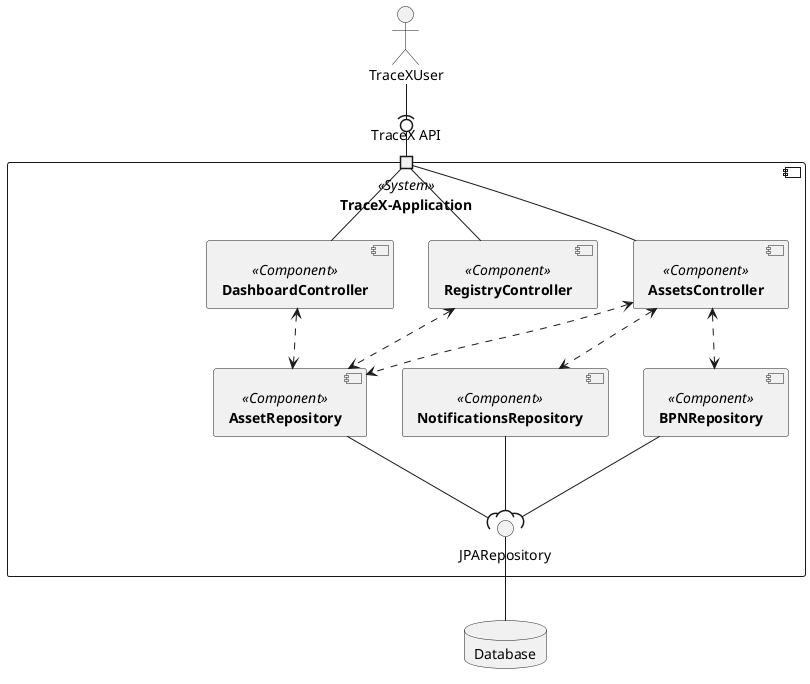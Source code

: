 @startuml
skinparam monochrome true
skinparam shadowing false

component [**TraceX-Application**] <<System>> as TraceX {
    component [**AssetsController**] <<Component>> as AssetsController
    component [**DashboardController**] <<Component>> as DashboardController
    component [**RegistryController**] <<Component>> as RegistryController

    component [**AssetRepository**] <<Component>> as AssetRepository
    component [**NotificationsRepository**] <<Component>> as NotificationsRepository
    component [**BPNRepository**] <<Component>> as BPNRepository

    port "TraceX API" as API_PORT

    () "JPARepository" as StoreInterface

    AssetsController <..> AssetRepository
    AssetsController <..> NotificationsRepository
    AssetsController <..> BPNRepository
    DashboardController <..> AssetRepository
    RegistryController <..> AssetRepository

    BPNRepository --( StoreInterface
    AssetRepository --( StoreInterface
    NotificationsRepository --( StoreInterface
}

actor TraceXUser
TraceXUser -(0- API_PORT
AssetsController -up- API_PORT
DashboardController -up- API_PORT
RegistryController -up- API_PORT

database "Database" as BlobStore
StoreInterface -down- BlobStore

@enduml
